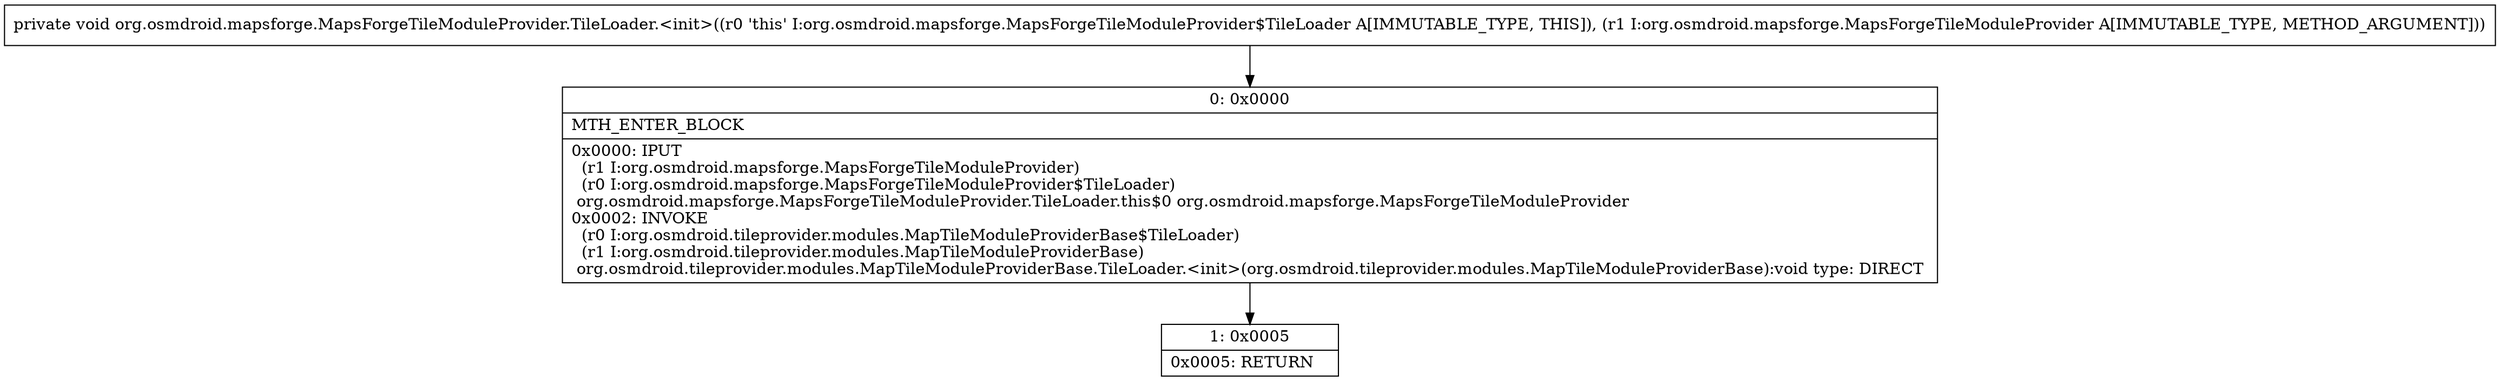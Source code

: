 digraph "CFG fororg.osmdroid.mapsforge.MapsForgeTileModuleProvider.TileLoader.\<init\>(Lorg\/osmdroid\/mapsforge\/MapsForgeTileModuleProvider;)V" {
Node_0 [shape=record,label="{0\:\ 0x0000|MTH_ENTER_BLOCK\l|0x0000: IPUT  \l  (r1 I:org.osmdroid.mapsforge.MapsForgeTileModuleProvider)\l  (r0 I:org.osmdroid.mapsforge.MapsForgeTileModuleProvider$TileLoader)\l org.osmdroid.mapsforge.MapsForgeTileModuleProvider.TileLoader.this$0 org.osmdroid.mapsforge.MapsForgeTileModuleProvider \l0x0002: INVOKE  \l  (r0 I:org.osmdroid.tileprovider.modules.MapTileModuleProviderBase$TileLoader)\l  (r1 I:org.osmdroid.tileprovider.modules.MapTileModuleProviderBase)\l org.osmdroid.tileprovider.modules.MapTileModuleProviderBase.TileLoader.\<init\>(org.osmdroid.tileprovider.modules.MapTileModuleProviderBase):void type: DIRECT \l}"];
Node_1 [shape=record,label="{1\:\ 0x0005|0x0005: RETURN   \l}"];
MethodNode[shape=record,label="{private void org.osmdroid.mapsforge.MapsForgeTileModuleProvider.TileLoader.\<init\>((r0 'this' I:org.osmdroid.mapsforge.MapsForgeTileModuleProvider$TileLoader A[IMMUTABLE_TYPE, THIS]), (r1 I:org.osmdroid.mapsforge.MapsForgeTileModuleProvider A[IMMUTABLE_TYPE, METHOD_ARGUMENT])) }"];
MethodNode -> Node_0;
Node_0 -> Node_1;
}

